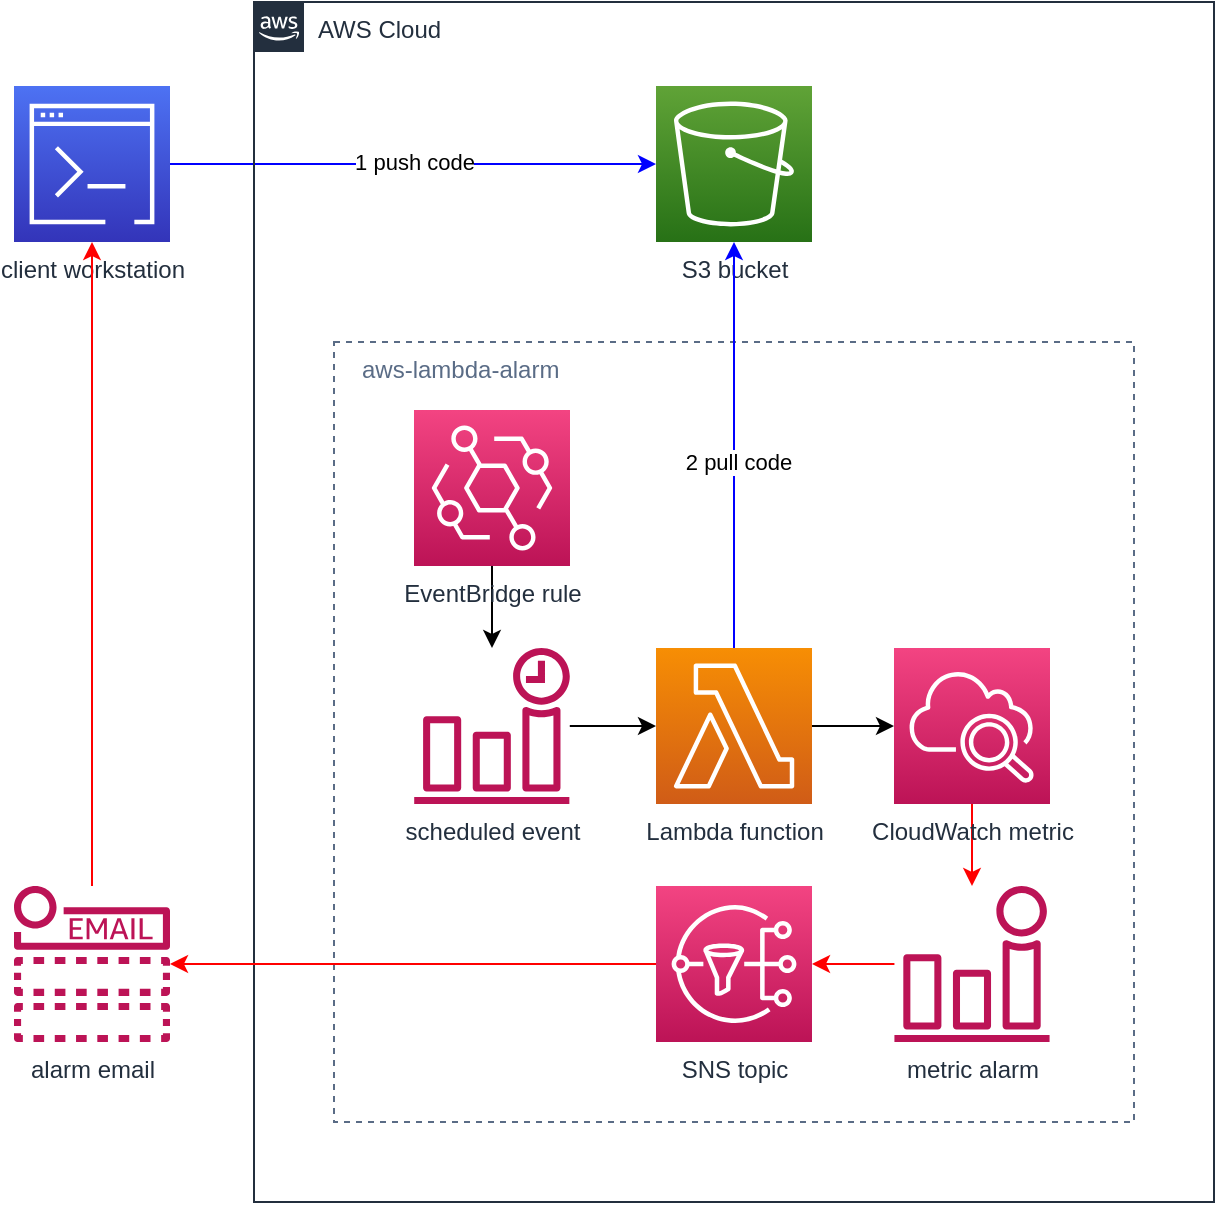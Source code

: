 <mxfile version="14.4.2" type="device"><diagram id="TrqCaXRkqGlkoo2Hby6a" name="Page-1"><mxGraphModel dx="826" dy="558" grid="1" gridSize="10" guides="1" tooltips="1" connect="1" arrows="1" fold="1" page="1" pageScale="1" pageWidth="850" pageHeight="1100" math="0" shadow="0"><root><mxCell id="0"/><mxCell id="1" parent="0"/><mxCell id="UYyAQ9Bak2DEK-8nod2Z-15" style="edgeStyle=orthogonalEdgeStyle;rounded=0;orthogonalLoop=1;jettySize=auto;html=1;strokeColor=#0000FF;" edge="1" parent="1" source="UYyAQ9Bak2DEK-8nod2Z-2" target="UYyAQ9Bak2DEK-8nod2Z-4"><mxGeometry relative="1" as="geometry"/></mxCell><mxCell id="UYyAQ9Bak2DEK-8nod2Z-25" value="1 push code" style="edgeLabel;html=1;align=center;verticalAlign=middle;resizable=0;points=[];" vertex="1" connectable="0" parent="UYyAQ9Bak2DEK-8nod2Z-15"><mxGeometry x="-0.794" y="1" relative="1" as="geometry"><mxPoint x="97" as="offset"/></mxGeometry></mxCell><mxCell id="UYyAQ9Bak2DEK-8nod2Z-2" value="client workstation" style="points=[[0,0,0],[0.25,0,0],[0.5,0,0],[0.75,0,0],[1,0,0],[0,1,0],[0.25,1,0],[0.5,1,0],[0.75,1,0],[1,1,0],[0,0.25,0],[0,0.5,0],[0,0.75,0],[1,0.25,0],[1,0.5,0],[1,0.75,0]];outlineConnect=0;fontColor=#232F3E;gradientColor=#4D72F3;gradientDirection=north;fillColor=#3334B9;strokeColor=#ffffff;dashed=0;verticalLabelPosition=bottom;verticalAlign=top;align=center;html=1;fontSize=12;fontStyle=0;aspect=fixed;shape=mxgraph.aws4.resourceIcon;resIcon=mxgraph.aws4.command_line_interface;" vertex="1" parent="1"><mxGeometry x="40" y="162" width="78" height="78" as="geometry"/></mxCell><mxCell id="UYyAQ9Bak2DEK-8nod2Z-3" value="AWS Cloud" style="points=[[0,0],[0.25,0],[0.5,0],[0.75,0],[1,0],[1,0.25],[1,0.5],[1,0.75],[1,1],[0.75,1],[0.5,1],[0.25,1],[0,1],[0,0.75],[0,0.5],[0,0.25]];outlineConnect=0;gradientColor=none;html=1;whiteSpace=wrap;fontSize=12;fontStyle=0;shape=mxgraph.aws4.group;grIcon=mxgraph.aws4.group_aws_cloud_alt;strokeColor=#232F3E;fillColor=none;verticalAlign=top;align=left;spacingLeft=30;fontColor=#232F3E;dashed=0;" vertex="1" parent="1"><mxGeometry x="160" y="120" width="480" height="600" as="geometry"/></mxCell><mxCell id="UYyAQ9Bak2DEK-8nod2Z-4" value="S3 bucket" style="points=[[0,0,0],[0.25,0,0],[0.5,0,0],[0.75,0,0],[1,0,0],[0,1,0],[0.25,1,0],[0.5,1,0],[0.75,1,0],[1,1,0],[0,0.25,0],[0,0.5,0],[0,0.75,0],[1,0.25,0],[1,0.5,0],[1,0.75,0]];outlineConnect=0;fontColor=#232F3E;gradientColor=#60A337;gradientDirection=north;fillColor=#277116;strokeColor=#ffffff;dashed=0;verticalLabelPosition=bottom;verticalAlign=top;align=center;html=1;fontSize=12;fontStyle=0;aspect=fixed;shape=mxgraph.aws4.resourceIcon;resIcon=mxgraph.aws4.s3;" vertex="1" parent="1"><mxGeometry x="361" y="162" width="78" height="78" as="geometry"/></mxCell><mxCell id="UYyAQ9Bak2DEK-8nod2Z-5" value="aws-lambda-alarm" style="fillColor=none;strokeColor=#5A6C86;dashed=1;verticalAlign=top;fontStyle=0;fontColor=#5A6C86;align=left;spacingLeft=12;" vertex="1" parent="1"><mxGeometry x="200" y="290" width="400" height="390" as="geometry"/></mxCell><mxCell id="UYyAQ9Bak2DEK-8nod2Z-16" style="edgeStyle=orthogonalEdgeStyle;rounded=0;orthogonalLoop=1;jettySize=auto;html=1;strokeColor=#0000FF;" edge="1" parent="1" source="UYyAQ9Bak2DEK-8nod2Z-6" target="UYyAQ9Bak2DEK-8nod2Z-4"><mxGeometry relative="1" as="geometry"/></mxCell><mxCell id="UYyAQ9Bak2DEK-8nod2Z-26" value="2 pull code" style="edgeLabel;html=1;align=center;verticalAlign=middle;resizable=0;points=[];" vertex="1" connectable="0" parent="UYyAQ9Bak2DEK-8nod2Z-16"><mxGeometry x="-0.497" y="-2" relative="1" as="geometry"><mxPoint y="-42" as="offset"/></mxGeometry></mxCell><mxCell id="UYyAQ9Bak2DEK-8nod2Z-19" style="edgeStyle=orthogonalEdgeStyle;rounded=0;orthogonalLoop=1;jettySize=auto;html=1;exitX=1;exitY=0.5;exitDx=0;exitDy=0;exitPerimeter=0;" edge="1" parent="1" source="UYyAQ9Bak2DEK-8nod2Z-6" target="UYyAQ9Bak2DEK-8nod2Z-12"><mxGeometry relative="1" as="geometry"/></mxCell><mxCell id="UYyAQ9Bak2DEK-8nod2Z-6" value="Lambda function" style="points=[[0,0,0],[0.25,0,0],[0.5,0,0],[0.75,0,0],[1,0,0],[0,1,0],[0.25,1,0],[0.5,1,0],[0.75,1,0],[1,1,0],[0,0.25,0],[0,0.5,0],[0,0.75,0],[1,0.25,0],[1,0.5,0],[1,0.75,0]];outlineConnect=0;fontColor=#232F3E;gradientColor=#F78E04;gradientDirection=north;fillColor=#D05C17;strokeColor=#ffffff;dashed=0;verticalLabelPosition=bottom;verticalAlign=top;align=center;html=1;fontSize=12;fontStyle=0;aspect=fixed;shape=mxgraph.aws4.resourceIcon;resIcon=mxgraph.aws4.lambda;" vertex="1" parent="1"><mxGeometry x="361" y="443" width="78" height="78" as="geometry"/></mxCell><mxCell id="UYyAQ9Bak2DEK-8nod2Z-22" style="edgeStyle=orthogonalEdgeStyle;rounded=0;orthogonalLoop=1;jettySize=auto;html=1;strokeColor=#FF0000;" edge="1" parent="1" source="UYyAQ9Bak2DEK-8nod2Z-7" target="UYyAQ9Bak2DEK-8nod2Z-9"><mxGeometry relative="1" as="geometry"/></mxCell><mxCell id="UYyAQ9Bak2DEK-8nod2Z-7" value="SNS topic" style="points=[[0,0,0],[0.25,0,0],[0.5,0,0],[0.75,0,0],[1,0,0],[0,1,0],[0.25,1,0],[0.5,1,0],[0.75,1,0],[1,1,0],[0,0.25,0],[0,0.5,0],[0,0.75,0],[1,0.25,0],[1,0.5,0],[1,0.75,0]];outlineConnect=0;fontColor=#232F3E;gradientColor=#F34482;gradientDirection=north;fillColor=#BC1356;strokeColor=#ffffff;dashed=0;verticalLabelPosition=bottom;verticalAlign=top;align=center;html=1;fontSize=12;fontStyle=0;aspect=fixed;shape=mxgraph.aws4.resourceIcon;resIcon=mxgraph.aws4.sns;" vertex="1" parent="1"><mxGeometry x="361" y="562" width="78" height="78" as="geometry"/></mxCell><mxCell id="UYyAQ9Bak2DEK-8nod2Z-17" style="edgeStyle=orthogonalEdgeStyle;rounded=0;orthogonalLoop=1;jettySize=auto;html=1;" edge="1" parent="1" source="UYyAQ9Bak2DEK-8nod2Z-8" target="UYyAQ9Bak2DEK-8nod2Z-10"><mxGeometry relative="1" as="geometry"/></mxCell><mxCell id="UYyAQ9Bak2DEK-8nod2Z-8" value="EventBridge rule" style="points=[[0,0,0],[0.25,0,0],[0.5,0,0],[0.75,0,0],[1,0,0],[0,1,0],[0.25,1,0],[0.5,1,0],[0.75,1,0],[1,1,0],[0,0.25,0],[0,0.5,0],[0,0.75,0],[1,0.25,0],[1,0.5,0],[1,0.75,0]];outlineConnect=0;fontColor=#232F3E;gradientColor=#F34482;gradientDirection=north;fillColor=#BC1356;strokeColor=#ffffff;dashed=0;verticalLabelPosition=bottom;verticalAlign=top;align=center;html=1;fontSize=12;fontStyle=0;aspect=fixed;shape=mxgraph.aws4.resourceIcon;resIcon=mxgraph.aws4.eventbridge;" vertex="1" parent="1"><mxGeometry x="240" y="324" width="78" height="78" as="geometry"/></mxCell><mxCell id="UYyAQ9Bak2DEK-8nod2Z-24" style="edgeStyle=orthogonalEdgeStyle;rounded=0;orthogonalLoop=1;jettySize=auto;html=1;entryX=0.5;entryY=1;entryDx=0;entryDy=0;entryPerimeter=0;strokeColor=#FF0000;" edge="1" parent="1" source="UYyAQ9Bak2DEK-8nod2Z-9" target="UYyAQ9Bak2DEK-8nod2Z-2"><mxGeometry relative="1" as="geometry"/></mxCell><mxCell id="UYyAQ9Bak2DEK-8nod2Z-9" value="alarm email" style="outlineConnect=0;fontColor=#232F3E;gradientColor=none;fillColor=#BC1356;strokeColor=none;dashed=0;verticalLabelPosition=bottom;verticalAlign=top;align=center;html=1;fontSize=12;fontStyle=0;aspect=fixed;pointerEvents=1;shape=mxgraph.aws4.email_notification;" vertex="1" parent="1"><mxGeometry x="40" y="562" width="78" height="78" as="geometry"/></mxCell><mxCell id="UYyAQ9Bak2DEK-8nod2Z-18" style="edgeStyle=orthogonalEdgeStyle;rounded=0;orthogonalLoop=1;jettySize=auto;html=1;" edge="1" parent="1" source="UYyAQ9Bak2DEK-8nod2Z-10" target="UYyAQ9Bak2DEK-8nod2Z-6"><mxGeometry relative="1" as="geometry"/></mxCell><mxCell id="UYyAQ9Bak2DEK-8nod2Z-10" value="scheduled event" style="outlineConnect=0;fontColor=#232F3E;gradientColor=none;fillColor=#BC1356;strokeColor=none;dashed=0;verticalLabelPosition=bottom;verticalAlign=top;align=center;html=1;fontSize=12;fontStyle=0;aspect=fixed;pointerEvents=1;shape=mxgraph.aws4.event_time_based;" vertex="1" parent="1"><mxGeometry x="240" y="443" width="78" height="78" as="geometry"/></mxCell><mxCell id="UYyAQ9Bak2DEK-8nod2Z-21" style="edgeStyle=orthogonalEdgeStyle;rounded=0;orthogonalLoop=1;jettySize=auto;html=1;entryX=1;entryY=0.5;entryDx=0;entryDy=0;entryPerimeter=0;strokeColor=#FF0000;" edge="1" parent="1" source="UYyAQ9Bak2DEK-8nod2Z-11" target="UYyAQ9Bak2DEK-8nod2Z-7"><mxGeometry relative="1" as="geometry"/></mxCell><mxCell id="UYyAQ9Bak2DEK-8nod2Z-11" value="metric alarm" style="outlineConnect=0;fontColor=#232F3E;gradientColor=none;fillColor=#BC1356;strokeColor=none;dashed=0;verticalLabelPosition=bottom;verticalAlign=top;align=center;html=1;fontSize=12;fontStyle=0;aspect=fixed;pointerEvents=1;shape=mxgraph.aws4.alarm;" vertex="1" parent="1"><mxGeometry x="480" y="562" width="78" height="78" as="geometry"/></mxCell><mxCell id="UYyAQ9Bak2DEK-8nod2Z-20" style="edgeStyle=orthogonalEdgeStyle;rounded=0;orthogonalLoop=1;jettySize=auto;html=1;strokeColor=#FF0000;" edge="1" parent="1" source="UYyAQ9Bak2DEK-8nod2Z-12" target="UYyAQ9Bak2DEK-8nod2Z-11"><mxGeometry relative="1" as="geometry"/></mxCell><mxCell id="UYyAQ9Bak2DEK-8nod2Z-12" value="CloudWatch metric" style="points=[[0,0,0],[0.25,0,0],[0.5,0,0],[0.75,0,0],[1,0,0],[0,1,0],[0.25,1,0],[0.5,1,0],[0.75,1,0],[1,1,0],[0,0.25,0],[0,0.5,0],[0,0.75,0],[1,0.25,0],[1,0.5,0],[1,0.75,0]];points=[[0,0,0],[0.25,0,0],[0.5,0,0],[0.75,0,0],[1,0,0],[0,1,0],[0.25,1,0],[0.5,1,0],[0.75,1,0],[1,1,0],[0,0.25,0],[0,0.5,0],[0,0.75,0],[1,0.25,0],[1,0.5,0],[1,0.75,0]];outlineConnect=0;fontColor=#232F3E;gradientColor=#F34482;gradientDirection=north;fillColor=#BC1356;strokeColor=#ffffff;dashed=0;verticalLabelPosition=bottom;verticalAlign=top;align=center;html=1;fontSize=12;fontStyle=0;aspect=fixed;shape=mxgraph.aws4.resourceIcon;resIcon=mxgraph.aws4.cloudwatch_2;" vertex="1" parent="1"><mxGeometry x="480" y="443" width="78" height="78" as="geometry"/></mxCell></root></mxGraphModel></diagram></mxfile>